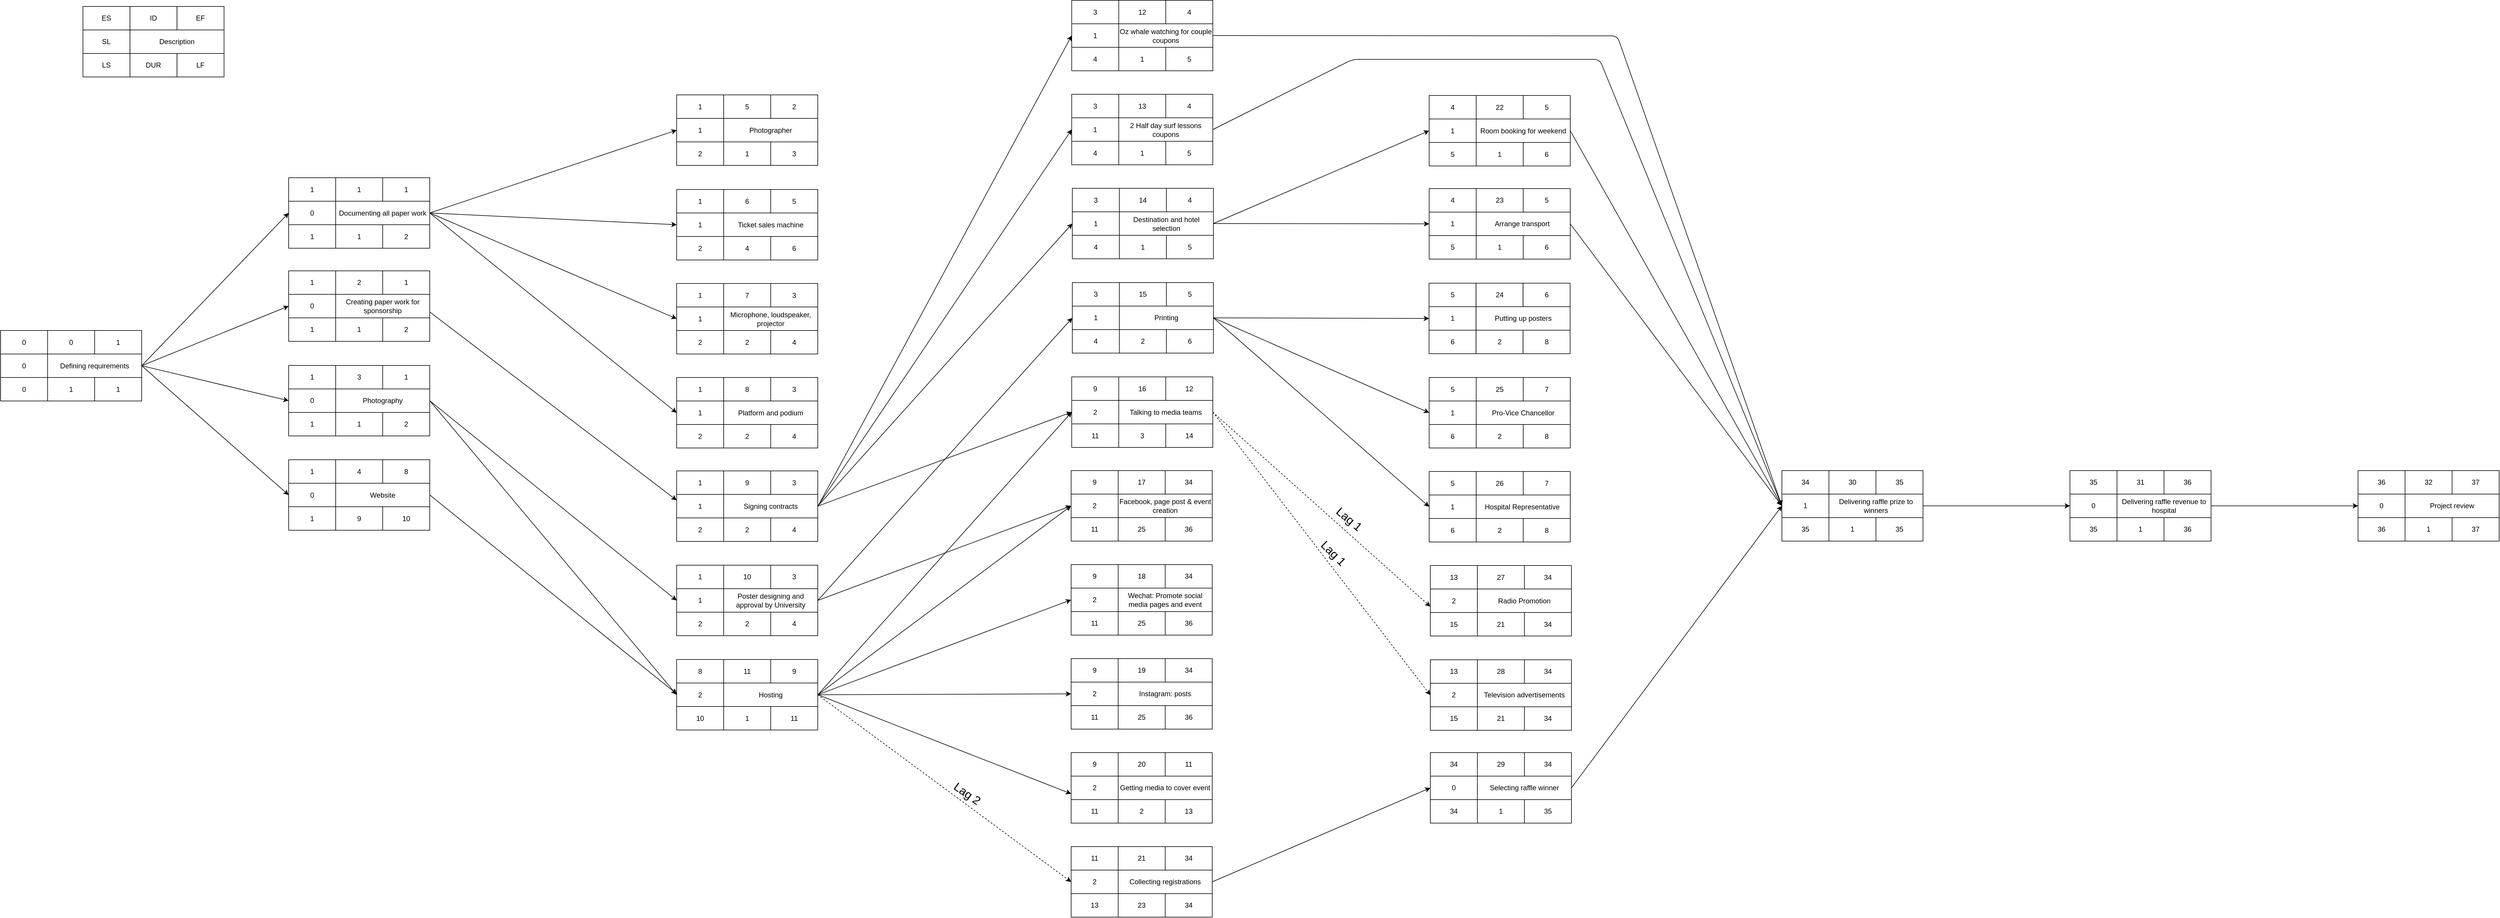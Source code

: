 <mxfile version="10.9.8" type="device"><diagram id="mqHCY33HdIa9-3-HPoFN" name="Page-1"><mxGraphModel dx="3176" dy="1852" grid="1" gridSize="10" guides="1" tooltips="1" connect="1" arrows="1" fold="1" page="1" pageScale="1" pageWidth="1100" pageHeight="850" math="0" shadow="0"><root><mxCell id="0"/><mxCell id="1" parent="0"/><mxCell id="8QOYWgF5K3iKAqY24EWs-1" value="SL" style="rounded=0;whiteSpace=wrap;html=1;" parent="1" vertex="1"><mxGeometry x="-929.9" y="-550" width="80" height="40" as="geometry"/></mxCell><mxCell id="8QOYWgF5K3iKAqY24EWs-9" value="ES" style="rounded=0;whiteSpace=wrap;html=1;" parent="1" vertex="1"><mxGeometry x="-929.9" y="-590" width="80" height="40" as="geometry"/></mxCell><mxCell id="8QOYWgF5K3iKAqY24EWs-10" value="LS" style="rounded=0;whiteSpace=wrap;html=1;" parent="1" vertex="1"><mxGeometry x="-929.9" y="-510" width="80" height="40" as="geometry"/></mxCell><mxCell id="8QOYWgF5K3iKAqY24EWs-11" value="ID" style="rounded=0;whiteSpace=wrap;html=1;" parent="1" vertex="1"><mxGeometry x="-849.9" y="-590" width="80" height="40" as="geometry"/></mxCell><mxCell id="8QOYWgF5K3iKAqY24EWs-12" value="Description" style="rounded=0;whiteSpace=wrap;html=1;" parent="1" vertex="1"><mxGeometry x="-849.9" y="-550" width="160" height="40" as="geometry"/></mxCell><mxCell id="8QOYWgF5K3iKAqY24EWs-13" value="DUR" style="rounded=0;whiteSpace=wrap;html=1;" parent="1" vertex="1"><mxGeometry x="-849.9" y="-510" width="80" height="40" as="geometry"/></mxCell><mxCell id="8QOYWgF5K3iKAqY24EWs-14" value="LF" style="rounded=0;whiteSpace=wrap;html=1;" parent="1" vertex="1"><mxGeometry x="-769.9" y="-510" width="80" height="40" as="geometry"/></mxCell><mxCell id="8QOYWgF5K3iKAqY24EWs-16" value="EF" style="rounded=0;whiteSpace=wrap;html=1;" parent="1" vertex="1"><mxGeometry x="-769.9" y="-590" width="80" height="40" as="geometry"/></mxCell><mxCell id="8QOYWgF5K3iKAqY24EWs-20" value="0" style="rounded=0;whiteSpace=wrap;html=1;" parent="1" vertex="1"><mxGeometry x="-580" y="221.5" width="80" height="40" as="geometry"/></mxCell><mxCell id="8QOYWgF5K3iKAqY24EWs-21" value="1" style="rounded=0;whiteSpace=wrap;html=1;" parent="1" vertex="1"><mxGeometry x="-580" y="181.5" width="80" height="40" as="geometry"/></mxCell><mxCell id="8QOYWgF5K3iKAqY24EWs-22" value="1" style="rounded=0;whiteSpace=wrap;html=1;" parent="1" vertex="1"><mxGeometry x="-580" y="261.5" width="80" height="40" as="geometry"/></mxCell><mxCell id="8QOYWgF5K3iKAqY24EWs-23" value="4" style="rounded=0;whiteSpace=wrap;html=1;" parent="1" vertex="1"><mxGeometry x="-500" y="181.5" width="80" height="40" as="geometry"/></mxCell><mxCell id="8QOYWgF5K3iKAqY24EWs-24" value="Website" style="rounded=0;whiteSpace=wrap;html=1;" parent="1" vertex="1"><mxGeometry x="-500" y="221.5" width="160" height="40" as="geometry"/></mxCell><mxCell id="8QOYWgF5K3iKAqY24EWs-25" value="9" style="rounded=0;whiteSpace=wrap;html=1;" parent="1" vertex="1"><mxGeometry x="-500" y="261.5" width="80" height="40" as="geometry"/></mxCell><mxCell id="8QOYWgF5K3iKAqY24EWs-26" value="10" style="rounded=0;whiteSpace=wrap;html=1;" parent="1" vertex="1"><mxGeometry x="-420" y="261.5" width="80" height="40" as="geometry"/></mxCell><mxCell id="8QOYWgF5K3iKAqY24EWs-27" value="8" style="rounded=0;whiteSpace=wrap;html=1;" parent="1" vertex="1"><mxGeometry x="-420" y="181.5" width="80" height="40" as="geometry"/></mxCell><mxCell id="8QOYWgF5K3iKAqY24EWs-28" value="0" style="rounded=0;whiteSpace=wrap;html=1;" parent="1" vertex="1"><mxGeometry x="-580" y="61" width="80" height="40" as="geometry"/></mxCell><mxCell id="8QOYWgF5K3iKAqY24EWs-29" value="1" style="rounded=0;whiteSpace=wrap;html=1;" parent="1" vertex="1"><mxGeometry x="-580" y="21" width="80" height="40" as="geometry"/></mxCell><mxCell id="8QOYWgF5K3iKAqY24EWs-30" value="1" style="rounded=0;whiteSpace=wrap;html=1;" parent="1" vertex="1"><mxGeometry x="-580" y="101" width="80" height="40" as="geometry"/></mxCell><mxCell id="8QOYWgF5K3iKAqY24EWs-31" value="3" style="rounded=0;whiteSpace=wrap;html=1;" parent="1" vertex="1"><mxGeometry x="-500" y="21" width="80" height="40" as="geometry"/></mxCell><mxCell id="8QOYWgF5K3iKAqY24EWs-32" value="Photography" style="rounded=0;whiteSpace=wrap;html=1;" parent="1" vertex="1"><mxGeometry x="-500" y="61" width="160" height="40" as="geometry"/></mxCell><mxCell id="8QOYWgF5K3iKAqY24EWs-33" value="1" style="rounded=0;whiteSpace=wrap;html=1;" parent="1" vertex="1"><mxGeometry x="-500" y="101" width="80" height="40" as="geometry"/></mxCell><mxCell id="8QOYWgF5K3iKAqY24EWs-34" value="2" style="rounded=0;whiteSpace=wrap;html=1;" parent="1" vertex="1"><mxGeometry x="-420" y="101" width="80" height="40" as="geometry"/></mxCell><mxCell id="8QOYWgF5K3iKAqY24EWs-35" value="1" style="rounded=0;whiteSpace=wrap;html=1;" parent="1" vertex="1"><mxGeometry x="-420" y="21" width="80" height="40" as="geometry"/></mxCell><mxCell id="8QOYWgF5K3iKAqY24EWs-36" value="2" style="rounded=0;whiteSpace=wrap;html=1;" parent="1" vertex="1"><mxGeometry x="80" y="561.5" width="80" height="40" as="geometry"/></mxCell><mxCell id="8QOYWgF5K3iKAqY24EWs-37" value="8" style="rounded=0;whiteSpace=wrap;html=1;" parent="1" vertex="1"><mxGeometry x="80" y="521.5" width="80" height="40" as="geometry"/></mxCell><mxCell id="8QOYWgF5K3iKAqY24EWs-38" value="10" style="rounded=0;whiteSpace=wrap;html=1;" parent="1" vertex="1"><mxGeometry x="80" y="601.5" width="80" height="40" as="geometry"/></mxCell><mxCell id="8QOYWgF5K3iKAqY24EWs-39" value="11" style="rounded=0;whiteSpace=wrap;html=1;" parent="1" vertex="1"><mxGeometry x="160" y="521.5" width="80" height="40" as="geometry"/></mxCell><mxCell id="8QOYWgF5K3iKAqY24EWs-40" value="Hosting" style="rounded=0;whiteSpace=wrap;html=1;" parent="1" vertex="1"><mxGeometry x="160" y="561.5" width="160" height="40" as="geometry"/></mxCell><mxCell id="8QOYWgF5K3iKAqY24EWs-41" value="1" style="rounded=0;whiteSpace=wrap;html=1;" parent="1" vertex="1"><mxGeometry x="160" y="601.5" width="80" height="40" as="geometry"/></mxCell><mxCell id="8QOYWgF5K3iKAqY24EWs-42" value="11" style="rounded=0;whiteSpace=wrap;html=1;" parent="1" vertex="1"><mxGeometry x="240" y="601.5" width="80" height="40" as="geometry"/></mxCell><mxCell id="8QOYWgF5K3iKAqY24EWs-43" value="9" style="rounded=0;whiteSpace=wrap;html=1;" parent="1" vertex="1"><mxGeometry x="240" y="521.5" width="80" height="40" as="geometry"/></mxCell><mxCell id="8QOYWgF5K3iKAqY24EWs-47" value="1" style="rounded=0;whiteSpace=wrap;html=1;" parent="1" vertex="1"><mxGeometry x="80" y="401" width="80" height="40" as="geometry"/></mxCell><mxCell id="8QOYWgF5K3iKAqY24EWs-48" value="1" style="rounded=0;whiteSpace=wrap;html=1;" parent="1" vertex="1"><mxGeometry x="80" y="361" width="80" height="40" as="geometry"/></mxCell><mxCell id="8QOYWgF5K3iKAqY24EWs-49" value="2" style="rounded=0;whiteSpace=wrap;html=1;" parent="1" vertex="1"><mxGeometry x="80" y="441" width="80" height="40" as="geometry"/></mxCell><mxCell id="8QOYWgF5K3iKAqY24EWs-50" value="10" style="rounded=0;whiteSpace=wrap;html=1;" parent="1" vertex="1"><mxGeometry x="160" y="361" width="80" height="40" as="geometry"/></mxCell><mxCell id="8QOYWgF5K3iKAqY24EWs-51" value="Poster designing and approval by University" style="rounded=0;whiteSpace=wrap;html=1;" parent="1" vertex="1"><mxGeometry x="160" y="401" width="160" height="40" as="geometry"/></mxCell><mxCell id="8QOYWgF5K3iKAqY24EWs-52" value="2" style="rounded=0;whiteSpace=wrap;html=1;" parent="1" vertex="1"><mxGeometry x="160" y="441" width="80" height="40" as="geometry"/></mxCell><mxCell id="8QOYWgF5K3iKAqY24EWs-53" value="4" style="rounded=0;whiteSpace=wrap;html=1;" parent="1" vertex="1"><mxGeometry x="240" y="441" width="80" height="40" as="geometry"/></mxCell><mxCell id="8QOYWgF5K3iKAqY24EWs-54" value="3" style="rounded=0;whiteSpace=wrap;html=1;" parent="1" vertex="1"><mxGeometry x="240" y="361" width="80" height="40" as="geometry"/></mxCell><mxCell id="8QOYWgF5K3iKAqY24EWs-57" value="1" style="rounded=0;whiteSpace=wrap;html=1;" parent="1" vertex="1"><mxGeometry x="753" y="-80" width="80" height="40" as="geometry"/></mxCell><mxCell id="8QOYWgF5K3iKAqY24EWs-58" value="3" style="rounded=0;whiteSpace=wrap;html=1;" parent="1" vertex="1"><mxGeometry x="753" y="-120" width="80" height="40" as="geometry"/></mxCell><mxCell id="8QOYWgF5K3iKAqY24EWs-59" value="4" style="rounded=0;whiteSpace=wrap;html=1;" parent="1" vertex="1"><mxGeometry x="753" y="-40" width="80" height="40" as="geometry"/></mxCell><mxCell id="8QOYWgF5K3iKAqY24EWs-60" value="15" style="rounded=0;whiteSpace=wrap;html=1;" parent="1" vertex="1"><mxGeometry x="833" y="-120" width="80" height="40" as="geometry"/></mxCell><mxCell id="8QOYWgF5K3iKAqY24EWs-61" value="Printing" style="rounded=0;whiteSpace=wrap;html=1;" parent="1" vertex="1"><mxGeometry x="833" y="-80" width="160" height="40" as="geometry"/></mxCell><mxCell id="8QOYWgF5K3iKAqY24EWs-62" value="2" style="rounded=0;whiteSpace=wrap;html=1;" parent="1" vertex="1"><mxGeometry x="833" y="-40" width="80" height="40" as="geometry"/></mxCell><mxCell id="8QOYWgF5K3iKAqY24EWs-63" value="6" style="rounded=0;whiteSpace=wrap;html=1;" parent="1" vertex="1"><mxGeometry x="913" y="-40" width="80" height="40" as="geometry"/></mxCell><mxCell id="8QOYWgF5K3iKAqY24EWs-64" value="5" style="rounded=0;whiteSpace=wrap;html=1;" parent="1" vertex="1"><mxGeometry x="913" y="-120" width="80" height="40" as="geometry"/></mxCell><mxCell id="8QOYWgF5K3iKAqY24EWs-69" value="" style="endArrow=classic;html=1;exitX=1;exitY=0.5;exitDx=0;exitDy=0;entryX=0;entryY=0.5;entryDx=0;entryDy=0;" parent="1" source="8QOYWgF5K3iKAqY24EWs-32" target="8QOYWgF5K3iKAqY24EWs-36" edge="1"><mxGeometry width="50" height="50" relative="1" as="geometry"><mxPoint x="-200" y="390" as="sourcePoint"/><mxPoint x="-150" y="340" as="targetPoint"/></mxGeometry></mxCell><mxCell id="8QOYWgF5K3iKAqY24EWs-70" value="1" style="rounded=0;whiteSpace=wrap;html=1;" parent="1" vertex="1"><mxGeometry x="1359.8" y="-79" width="80" height="40" as="geometry"/></mxCell><mxCell id="8QOYWgF5K3iKAqY24EWs-71" value="5" style="rounded=0;whiteSpace=wrap;html=1;" parent="1" vertex="1"><mxGeometry x="1359.8" y="-119" width="80" height="40" as="geometry"/></mxCell><mxCell id="8QOYWgF5K3iKAqY24EWs-72" value="6" style="rounded=0;whiteSpace=wrap;html=1;" parent="1" vertex="1"><mxGeometry x="1359.8" y="-39" width="80" height="40" as="geometry"/></mxCell><mxCell id="8QOYWgF5K3iKAqY24EWs-73" value="24" style="rounded=0;whiteSpace=wrap;html=1;" parent="1" vertex="1"><mxGeometry x="1439.8" y="-119" width="80" height="40" as="geometry"/></mxCell><mxCell id="8QOYWgF5K3iKAqY24EWs-74" value="Putting up posters" style="rounded=0;whiteSpace=wrap;html=1;" parent="1" vertex="1"><mxGeometry x="1439.8" y="-79" width="160" height="40" as="geometry"/></mxCell><mxCell id="8QOYWgF5K3iKAqY24EWs-75" value="2" style="rounded=0;whiteSpace=wrap;html=1;" parent="1" vertex="1"><mxGeometry x="1439.8" y="-39" width="80" height="40" as="geometry"/></mxCell><mxCell id="8QOYWgF5K3iKAqY24EWs-76" value="8" style="rounded=0;whiteSpace=wrap;html=1;" parent="1" vertex="1"><mxGeometry x="1519.8" y="-39" width="80" height="40" as="geometry"/></mxCell><mxCell id="8QOYWgF5K3iKAqY24EWs-77" value="6" style="rounded=0;whiteSpace=wrap;html=1;" parent="1" vertex="1"><mxGeometry x="1519.8" y="-119" width="80" height="40" as="geometry"/></mxCell><mxCell id="8QOYWgF5K3iKAqY24EWs-95" value="2" style="rounded=0;whiteSpace=wrap;html=1;" parent="1" vertex="1"><mxGeometry x="751" y="240" width="80" height="40" as="geometry"/></mxCell><mxCell id="8QOYWgF5K3iKAqY24EWs-96" value="9" style="rounded=0;whiteSpace=wrap;html=1;" parent="1" vertex="1"><mxGeometry x="751" y="200" width="80" height="40" as="geometry"/></mxCell><mxCell id="8QOYWgF5K3iKAqY24EWs-97" value="11" style="rounded=0;whiteSpace=wrap;html=1;" parent="1" vertex="1"><mxGeometry x="751" y="280" width="80" height="40" as="geometry"/></mxCell><mxCell id="8QOYWgF5K3iKAqY24EWs-98" value="17" style="rounded=0;whiteSpace=wrap;html=1;" parent="1" vertex="1"><mxGeometry x="831" y="200" width="80" height="40" as="geometry"/></mxCell><mxCell id="8QOYWgF5K3iKAqY24EWs-99" value="Facebook, page post &amp;amp; event creation" style="rounded=0;whiteSpace=wrap;html=1;" parent="1" vertex="1"><mxGeometry x="831" y="240" width="160" height="40" as="geometry"/></mxCell><mxCell id="8QOYWgF5K3iKAqY24EWs-100" value="25" style="rounded=0;whiteSpace=wrap;html=1;" parent="1" vertex="1"><mxGeometry x="831" y="280" width="80" height="40" as="geometry"/></mxCell><mxCell id="8QOYWgF5K3iKAqY24EWs-101" value="36" style="rounded=0;whiteSpace=wrap;html=1;" parent="1" vertex="1"><mxGeometry x="911" y="280" width="80" height="40" as="geometry"/></mxCell><mxCell id="8QOYWgF5K3iKAqY24EWs-102" value="34" style="rounded=0;whiteSpace=wrap;html=1;" parent="1" vertex="1"><mxGeometry x="911" y="200" width="80" height="40" as="geometry"/></mxCell><mxCell id="8QOYWgF5K3iKAqY24EWs-104" value="2" style="rounded=0;whiteSpace=wrap;html=1;" parent="1" vertex="1"><mxGeometry x="751" y="400" width="80" height="40" as="geometry"/></mxCell><mxCell id="8QOYWgF5K3iKAqY24EWs-105" value="9" style="rounded=0;whiteSpace=wrap;html=1;" parent="1" vertex="1"><mxGeometry x="751" y="360" width="80" height="40" as="geometry"/></mxCell><mxCell id="8QOYWgF5K3iKAqY24EWs-106" value="11" style="rounded=0;whiteSpace=wrap;html=1;" parent="1" vertex="1"><mxGeometry x="751" y="440" width="80" height="40" as="geometry"/></mxCell><mxCell id="8QOYWgF5K3iKAqY24EWs-107" value="18" style="rounded=0;whiteSpace=wrap;html=1;" parent="1" vertex="1"><mxGeometry x="831" y="360" width="80" height="40" as="geometry"/></mxCell><mxCell id="8QOYWgF5K3iKAqY24EWs-108" value="Wechat: Promote social media pages and event" style="rounded=0;whiteSpace=wrap;html=1;" parent="1" vertex="1"><mxGeometry x="831" y="400" width="160" height="40" as="geometry"/></mxCell><mxCell id="8QOYWgF5K3iKAqY24EWs-109" value="25" style="rounded=0;whiteSpace=wrap;html=1;" parent="1" vertex="1"><mxGeometry x="831" y="440" width="80" height="40" as="geometry"/></mxCell><mxCell id="8QOYWgF5K3iKAqY24EWs-110" value="36" style="rounded=0;whiteSpace=wrap;html=1;" parent="1" vertex="1"><mxGeometry x="911" y="440" width="80" height="40" as="geometry"/></mxCell><mxCell id="8QOYWgF5K3iKAqY24EWs-111" value="34" style="rounded=0;whiteSpace=wrap;html=1;" parent="1" vertex="1"><mxGeometry x="911" y="360" width="80" height="40" as="geometry"/></mxCell><mxCell id="8QOYWgF5K3iKAqY24EWs-112" value="2" style="rounded=0;whiteSpace=wrap;html=1;" parent="1" vertex="1"><mxGeometry x="751" y="560" width="80" height="40" as="geometry"/></mxCell><mxCell id="8QOYWgF5K3iKAqY24EWs-113" value="9" style="rounded=0;whiteSpace=wrap;html=1;" parent="1" vertex="1"><mxGeometry x="751" y="520" width="80" height="40" as="geometry"/></mxCell><mxCell id="8QOYWgF5K3iKAqY24EWs-114" value="11" style="rounded=0;whiteSpace=wrap;html=1;" parent="1" vertex="1"><mxGeometry x="751" y="600" width="80" height="40" as="geometry"/></mxCell><mxCell id="8QOYWgF5K3iKAqY24EWs-115" value="19" style="rounded=0;whiteSpace=wrap;html=1;" parent="1" vertex="1"><mxGeometry x="831" y="520" width="80" height="40" as="geometry"/></mxCell><mxCell id="8QOYWgF5K3iKAqY24EWs-116" value="Instagram: posts" style="rounded=0;whiteSpace=wrap;html=1;" parent="1" vertex="1"><mxGeometry x="831" y="560" width="160" height="40" as="geometry"/></mxCell><mxCell id="8QOYWgF5K3iKAqY24EWs-117" value="25" style="rounded=0;whiteSpace=wrap;html=1;" parent="1" vertex="1"><mxGeometry x="831" y="600" width="80" height="40" as="geometry"/></mxCell><mxCell id="8QOYWgF5K3iKAqY24EWs-118" value="36" style="rounded=0;whiteSpace=wrap;html=1;" parent="1" vertex="1"><mxGeometry x="911" y="600" width="80" height="40" as="geometry"/></mxCell><mxCell id="8QOYWgF5K3iKAqY24EWs-119" value="34" style="rounded=0;whiteSpace=wrap;html=1;" parent="1" vertex="1"><mxGeometry x="911" y="520" width="80" height="40" as="geometry"/></mxCell><mxCell id="8QOYWgF5K3iKAqY24EWs-122" value="" style="endArrow=classic;html=1;exitX=1;exitY=0.5;exitDx=0;exitDy=0;entryX=0;entryY=0.5;entryDx=0;entryDy=0;" parent="1" source="8QOYWgF5K3iKAqY24EWs-51" target="8QOYWgF5K3iKAqY24EWs-95" edge="1"><mxGeometry width="50" height="50" relative="1" as="geometry"><mxPoint x="-100" y="710" as="sourcePoint"/><mxPoint x="-50" y="660" as="targetPoint"/></mxGeometry></mxCell><mxCell id="8QOYWgF5K3iKAqY24EWs-123" value="" style="endArrow=classic;html=1;exitX=1;exitY=0.5;exitDx=0;exitDy=0;entryX=0;entryY=0.5;entryDx=0;entryDy=0;" parent="1" source="8QOYWgF5K3iKAqY24EWs-40" target="8QOYWgF5K3iKAqY24EWs-104" edge="1"><mxGeometry width="50" height="50" relative="1" as="geometry"><mxPoint x="-100" y="710" as="sourcePoint"/><mxPoint x="-50" y="660" as="targetPoint"/></mxGeometry></mxCell><mxCell id="8QOYWgF5K3iKAqY24EWs-124" value="" style="endArrow=classic;html=1;exitX=1;exitY=0.5;exitDx=0;exitDy=0;entryX=0;entryY=0.5;entryDx=0;entryDy=0;" parent="1" source="8QOYWgF5K3iKAqY24EWs-40" target="8QOYWgF5K3iKAqY24EWs-112" edge="1"><mxGeometry width="50" height="50" relative="1" as="geometry"><mxPoint x="330" y="270" as="sourcePoint"/><mxPoint x="630" y="590" as="targetPoint"/></mxGeometry></mxCell><mxCell id="8QOYWgF5K3iKAqY24EWs-125" value="2" style="rounded=0;whiteSpace=wrap;html=1;" parent="1" vertex="1"><mxGeometry x="1362" y="401.5" width="80" height="40" as="geometry"/></mxCell><mxCell id="8QOYWgF5K3iKAqY24EWs-126" value="13" style="rounded=0;whiteSpace=wrap;html=1;" parent="1" vertex="1"><mxGeometry x="1362" y="361.5" width="80" height="40" as="geometry"/></mxCell><mxCell id="8QOYWgF5K3iKAqY24EWs-127" value="15" style="rounded=0;whiteSpace=wrap;html=1;" parent="1" vertex="1"><mxGeometry x="1362" y="441.5" width="80" height="40" as="geometry"/></mxCell><mxCell id="8QOYWgF5K3iKAqY24EWs-128" value="27" style="rounded=0;whiteSpace=wrap;html=1;" parent="1" vertex="1"><mxGeometry x="1442" y="361.5" width="80" height="40" as="geometry"/></mxCell><mxCell id="8QOYWgF5K3iKAqY24EWs-129" value="Radio Promotion" style="rounded=0;whiteSpace=wrap;html=1;" parent="1" vertex="1"><mxGeometry x="1442" y="401.5" width="160" height="40" as="geometry"/></mxCell><mxCell id="8QOYWgF5K3iKAqY24EWs-130" value="21" style="rounded=0;whiteSpace=wrap;html=1;" parent="1" vertex="1"><mxGeometry x="1442" y="441.5" width="80" height="40" as="geometry"/></mxCell><mxCell id="8QOYWgF5K3iKAqY24EWs-131" value="34" style="rounded=0;whiteSpace=wrap;html=1;" parent="1" vertex="1"><mxGeometry x="1522" y="441.5" width="80" height="40" as="geometry"/></mxCell><mxCell id="8QOYWgF5K3iKAqY24EWs-132" value="34" style="rounded=0;whiteSpace=wrap;html=1;" parent="1" vertex="1"><mxGeometry x="1522" y="361.5" width="80" height="40" as="geometry"/></mxCell><mxCell id="8QOYWgF5K3iKAqY24EWs-202" value="0" style="rounded=0;whiteSpace=wrap;html=1;" parent="1" vertex="1"><mxGeometry x="-580" y="-258.5" width="80" height="40" as="geometry"/></mxCell><mxCell id="8QOYWgF5K3iKAqY24EWs-203" value="1" style="rounded=0;whiteSpace=wrap;html=1;" parent="1" vertex="1"><mxGeometry x="-580" y="-298.5" width="80" height="40" as="geometry"/></mxCell><mxCell id="8QOYWgF5K3iKAqY24EWs-204" value="1" style="rounded=0;whiteSpace=wrap;html=1;" parent="1" vertex="1"><mxGeometry x="-580" y="-218.5" width="80" height="40" as="geometry"/></mxCell><mxCell id="8QOYWgF5K3iKAqY24EWs-205" value="1" style="rounded=0;whiteSpace=wrap;html=1;" parent="1" vertex="1"><mxGeometry x="-500" y="-298.5" width="80" height="40" as="geometry"/></mxCell><mxCell id="8QOYWgF5K3iKAqY24EWs-206" value="Documenting all paper work" style="rounded=0;whiteSpace=wrap;html=1;" parent="1" vertex="1"><mxGeometry x="-500" y="-258.5" width="160" height="40" as="geometry"/></mxCell><mxCell id="8QOYWgF5K3iKAqY24EWs-207" value="1" style="rounded=0;whiteSpace=wrap;html=1;" parent="1" vertex="1"><mxGeometry x="-500" y="-218.5" width="80" height="40" as="geometry"/></mxCell><mxCell id="8QOYWgF5K3iKAqY24EWs-208" value="2" style="rounded=0;whiteSpace=wrap;html=1;" parent="1" vertex="1"><mxGeometry x="-420" y="-218.5" width="80" height="40" as="geometry"/></mxCell><mxCell id="8QOYWgF5K3iKAqY24EWs-209" value="1" style="rounded=0;whiteSpace=wrap;html=1;" parent="1" vertex="1"><mxGeometry x="-420" y="-298.5" width="80" height="40" as="geometry"/></mxCell><mxCell id="8QOYWgF5K3iKAqY24EWs-210" value="0" style="rounded=0;whiteSpace=wrap;html=1;" parent="1" vertex="1"><mxGeometry x="-580" y="-100" width="80" height="40" as="geometry"/></mxCell><mxCell id="8QOYWgF5K3iKAqY24EWs-211" value="1" style="rounded=0;whiteSpace=wrap;html=1;" parent="1" vertex="1"><mxGeometry x="-580" y="-140" width="80" height="40" as="geometry"/></mxCell><mxCell id="8QOYWgF5K3iKAqY24EWs-212" value="1" style="rounded=0;whiteSpace=wrap;html=1;" parent="1" vertex="1"><mxGeometry x="-580" y="-60" width="80" height="40" as="geometry"/></mxCell><mxCell id="8QOYWgF5K3iKAqY24EWs-213" value="2" style="rounded=0;whiteSpace=wrap;html=1;" parent="1" vertex="1"><mxGeometry x="-500" y="-140" width="80" height="40" as="geometry"/></mxCell><mxCell id="8QOYWgF5K3iKAqY24EWs-214" value="Creating paper work for sponsorship" style="rounded=0;whiteSpace=wrap;html=1;" parent="1" vertex="1"><mxGeometry x="-500" y="-100" width="160" height="40" as="geometry"/></mxCell><mxCell id="8QOYWgF5K3iKAqY24EWs-215" value="1" style="rounded=0;whiteSpace=wrap;html=1;" parent="1" vertex="1"><mxGeometry x="-500" y="-60" width="80" height="40" as="geometry"/></mxCell><mxCell id="8QOYWgF5K3iKAqY24EWs-216" value="2" style="rounded=0;whiteSpace=wrap;html=1;" parent="1" vertex="1"><mxGeometry x="-420" y="-60" width="80" height="40" as="geometry"/></mxCell><mxCell id="8QOYWgF5K3iKAqY24EWs-217" value="1" style="rounded=0;whiteSpace=wrap;html=1;" parent="1" vertex="1"><mxGeometry x="-420" y="-140" width="80" height="40" as="geometry"/></mxCell><mxCell id="8QOYWgF5K3iKAqY24EWs-218" value="1" style="rounded=0;whiteSpace=wrap;html=1;" parent="1" vertex="1"><mxGeometry x="80" y="240.5" width="80" height="40" as="geometry"/></mxCell><mxCell id="8QOYWgF5K3iKAqY24EWs-219" value="1" style="rounded=0;whiteSpace=wrap;html=1;" parent="1" vertex="1"><mxGeometry x="80" y="200.5" width="80" height="40" as="geometry"/></mxCell><mxCell id="8QOYWgF5K3iKAqY24EWs-220" value="2" style="rounded=0;whiteSpace=wrap;html=1;" parent="1" vertex="1"><mxGeometry x="80" y="280.5" width="80" height="40" as="geometry"/></mxCell><mxCell id="8QOYWgF5K3iKAqY24EWs-221" value="9" style="rounded=0;whiteSpace=wrap;html=1;" parent="1" vertex="1"><mxGeometry x="160" y="200.5" width="80" height="40" as="geometry"/></mxCell><mxCell id="8QOYWgF5K3iKAqY24EWs-222" value="Signing contracts" style="rounded=0;whiteSpace=wrap;html=1;" parent="1" vertex="1"><mxGeometry x="160" y="240.5" width="160" height="40" as="geometry"/></mxCell><mxCell id="8QOYWgF5K3iKAqY24EWs-223" value="2" style="rounded=0;whiteSpace=wrap;html=1;" parent="1" vertex="1"><mxGeometry x="160" y="280.5" width="80" height="40" as="geometry"/></mxCell><mxCell id="8QOYWgF5K3iKAqY24EWs-224" value="4" style="rounded=0;whiteSpace=wrap;html=1;" parent="1" vertex="1"><mxGeometry x="240" y="280.5" width="80" height="40" as="geometry"/></mxCell><mxCell id="8QOYWgF5K3iKAqY24EWs-225" value="3" style="rounded=0;whiteSpace=wrap;html=1;" parent="1" vertex="1"><mxGeometry x="240" y="200.5" width="80" height="40" as="geometry"/></mxCell><mxCell id="8QOYWgF5K3iKAqY24EWs-228" value="" style="endArrow=classic;html=1;exitX=1;exitY=0.5;exitDx=0;exitDy=0;entryX=0;entryY=0.5;entryDx=0;entryDy=0;" parent="1" source="8QOYWgF5K3iKAqY24EWs-40" target="8QOYWgF5K3iKAqY24EWs-95" edge="1"><mxGeometry width="50" height="50" relative="1" as="geometry"><mxPoint x="-530" y="990" as="sourcePoint"/><mxPoint x="-480" y="940" as="targetPoint"/></mxGeometry></mxCell><mxCell id="8QOYWgF5K3iKAqY24EWs-246" value="2" style="rounded=0;whiteSpace=wrap;html=1;" parent="1" vertex="1"><mxGeometry x="1362" y="562" width="80" height="40" as="geometry"/></mxCell><mxCell id="8QOYWgF5K3iKAqY24EWs-247" value="13" style="rounded=0;whiteSpace=wrap;html=1;" parent="1" vertex="1"><mxGeometry x="1362" y="522" width="80" height="40" as="geometry"/></mxCell><mxCell id="8QOYWgF5K3iKAqY24EWs-248" value="15" style="rounded=0;whiteSpace=wrap;html=1;" parent="1" vertex="1"><mxGeometry x="1362" y="602" width="80" height="40" as="geometry"/></mxCell><mxCell id="8QOYWgF5K3iKAqY24EWs-249" value="28" style="rounded=0;whiteSpace=wrap;html=1;" parent="1" vertex="1"><mxGeometry x="1442" y="522" width="80" height="40" as="geometry"/></mxCell><mxCell id="8QOYWgF5K3iKAqY24EWs-250" value="Television advertisements" style="rounded=0;whiteSpace=wrap;html=1;" parent="1" vertex="1"><mxGeometry x="1442" y="562" width="160" height="40" as="geometry"/></mxCell><mxCell id="8QOYWgF5K3iKAqY24EWs-251" value="21" style="rounded=0;whiteSpace=wrap;html=1;" parent="1" vertex="1"><mxGeometry x="1442" y="602" width="80" height="40" as="geometry"/></mxCell><mxCell id="8QOYWgF5K3iKAqY24EWs-252" value="34" style="rounded=0;whiteSpace=wrap;html=1;" parent="1" vertex="1"><mxGeometry x="1522" y="602" width="80" height="40" as="geometry"/></mxCell><mxCell id="8QOYWgF5K3iKAqY24EWs-253" value="34" style="rounded=0;whiteSpace=wrap;html=1;" parent="1" vertex="1"><mxGeometry x="1522" y="522" width="80" height="40" as="geometry"/></mxCell><mxCell id="8QOYWgF5K3iKAqY24EWs-255" value="2" style="rounded=0;whiteSpace=wrap;html=1;" parent="1" vertex="1"><mxGeometry x="751" y="720" width="80" height="40" as="geometry"/></mxCell><mxCell id="8QOYWgF5K3iKAqY24EWs-256" value="9" style="rounded=0;whiteSpace=wrap;html=1;" parent="1" vertex="1"><mxGeometry x="751" y="680" width="80" height="40" as="geometry"/></mxCell><mxCell id="8QOYWgF5K3iKAqY24EWs-257" value="11" style="rounded=0;whiteSpace=wrap;html=1;" parent="1" vertex="1"><mxGeometry x="751" y="760" width="80" height="40" as="geometry"/></mxCell><mxCell id="8QOYWgF5K3iKAqY24EWs-258" value="20" style="rounded=0;whiteSpace=wrap;html=1;" parent="1" vertex="1"><mxGeometry x="831" y="680" width="80" height="40" as="geometry"/></mxCell><mxCell id="8QOYWgF5K3iKAqY24EWs-259" value="Getting media to cover event" style="rounded=0;whiteSpace=wrap;html=1;" parent="1" vertex="1"><mxGeometry x="831" y="720" width="160" height="40" as="geometry"/></mxCell><mxCell id="8QOYWgF5K3iKAqY24EWs-260" value="2" style="rounded=0;whiteSpace=wrap;html=1;" parent="1" vertex="1"><mxGeometry x="831" y="760" width="80" height="40" as="geometry"/></mxCell><mxCell id="8QOYWgF5K3iKAqY24EWs-261" value="13" style="rounded=0;whiteSpace=wrap;html=1;" parent="1" vertex="1"><mxGeometry x="911" y="760" width="80" height="40" as="geometry"/></mxCell><mxCell id="8QOYWgF5K3iKAqY24EWs-262" value="11" style="rounded=0;whiteSpace=wrap;html=1;" parent="1" vertex="1"><mxGeometry x="911" y="680" width="80" height="40" as="geometry"/></mxCell><mxCell id="8QOYWgF5K3iKAqY24EWs-263" value="" style="endArrow=classic;html=1;exitX=1;exitY=0.5;exitDx=0;exitDy=0;entryX=0;entryY=0.75;entryDx=0;entryDy=0;" parent="1" source="8QOYWgF5K3iKAqY24EWs-40" target="8QOYWgF5K3iKAqY24EWs-255" edge="1"><mxGeometry width="50" height="50" relative="1" as="geometry"><mxPoint x="-540" y="1190" as="sourcePoint"/><mxPoint x="-490" y="1140" as="targetPoint"/></mxGeometry></mxCell><mxCell id="8QOYWgF5K3iKAqY24EWs-264" value="1" style="rounded=0;whiteSpace=wrap;html=1;" parent="1" vertex="1"><mxGeometry x="80" y="81.5" width="80" height="40" as="geometry"/></mxCell><mxCell id="8QOYWgF5K3iKAqY24EWs-265" value="1" style="rounded=0;whiteSpace=wrap;html=1;" parent="1" vertex="1"><mxGeometry x="80" y="41.5" width="80" height="40" as="geometry"/></mxCell><mxCell id="8QOYWgF5K3iKAqY24EWs-266" value="2" style="rounded=0;whiteSpace=wrap;html=1;" parent="1" vertex="1"><mxGeometry x="80" y="121.5" width="80" height="40" as="geometry"/></mxCell><mxCell id="8QOYWgF5K3iKAqY24EWs-267" value="8" style="rounded=0;whiteSpace=wrap;html=1;" parent="1" vertex="1"><mxGeometry x="160" y="41.5" width="80" height="40" as="geometry"/></mxCell><mxCell id="8QOYWgF5K3iKAqY24EWs-268" value="Platform and podium" style="rounded=0;whiteSpace=wrap;html=1;" parent="1" vertex="1"><mxGeometry x="160" y="81.5" width="160" height="40" as="geometry"/></mxCell><mxCell id="8QOYWgF5K3iKAqY24EWs-269" value="2" style="rounded=0;whiteSpace=wrap;html=1;" parent="1" vertex="1"><mxGeometry x="160" y="121.5" width="80" height="40" as="geometry"/></mxCell><mxCell id="8QOYWgF5K3iKAqY24EWs-270" value="4" style="rounded=0;whiteSpace=wrap;html=1;" parent="1" vertex="1"><mxGeometry x="240" y="121.5" width="80" height="40" as="geometry"/></mxCell><mxCell id="8QOYWgF5K3iKAqY24EWs-271" value="3" style="rounded=0;whiteSpace=wrap;html=1;" parent="1" vertex="1"><mxGeometry x="240" y="41.5" width="80" height="40" as="geometry"/></mxCell><mxCell id="8QOYWgF5K3iKAqY24EWs-281" value="1" style="rounded=0;whiteSpace=wrap;html=1;" parent="1" vertex="1"><mxGeometry x="80" y="-78.5" width="80" height="40" as="geometry"/></mxCell><mxCell id="8QOYWgF5K3iKAqY24EWs-282" value="1" style="rounded=0;whiteSpace=wrap;html=1;" parent="1" vertex="1"><mxGeometry x="80" y="-118.5" width="80" height="40" as="geometry"/></mxCell><mxCell id="8QOYWgF5K3iKAqY24EWs-283" value="2" style="rounded=0;whiteSpace=wrap;html=1;" parent="1" vertex="1"><mxGeometry x="80" y="-38.5" width="80" height="40" as="geometry"/></mxCell><mxCell id="8QOYWgF5K3iKAqY24EWs-284" value="7" style="rounded=0;whiteSpace=wrap;html=1;" parent="1" vertex="1"><mxGeometry x="160" y="-118.5" width="80" height="40" as="geometry"/></mxCell><mxCell id="8QOYWgF5K3iKAqY24EWs-285" value="Microphone, loudspeaker, projector" style="rounded=0;whiteSpace=wrap;html=1;" parent="1" vertex="1"><mxGeometry x="160" y="-78.5" width="160" height="40" as="geometry"/></mxCell><mxCell id="8QOYWgF5K3iKAqY24EWs-286" value="2" style="rounded=0;whiteSpace=wrap;html=1;" parent="1" vertex="1"><mxGeometry x="160" y="-38.5" width="80" height="40" as="geometry"/></mxCell><mxCell id="8QOYWgF5K3iKAqY24EWs-287" value="4" style="rounded=0;whiteSpace=wrap;html=1;" parent="1" vertex="1"><mxGeometry x="240" y="-38.5" width="80" height="40" as="geometry"/></mxCell><mxCell id="8QOYWgF5K3iKAqY24EWs-288" value="3" style="rounded=0;whiteSpace=wrap;html=1;" parent="1" vertex="1"><mxGeometry x="240" y="-118.5" width="80" height="40" as="geometry"/></mxCell><mxCell id="8QOYWgF5K3iKAqY24EWs-289" value="1" style="rounded=0;whiteSpace=wrap;html=1;" parent="1" vertex="1"><mxGeometry x="80" y="-238.5" width="80" height="40" as="geometry"/></mxCell><mxCell id="8QOYWgF5K3iKAqY24EWs-290" value="1" style="rounded=0;whiteSpace=wrap;html=1;" parent="1" vertex="1"><mxGeometry x="80" y="-278.5" width="80" height="40" as="geometry"/></mxCell><mxCell id="8QOYWgF5K3iKAqY24EWs-291" value="2" style="rounded=0;whiteSpace=wrap;html=1;" parent="1" vertex="1"><mxGeometry x="80" y="-198.5" width="80" height="40" as="geometry"/></mxCell><mxCell id="8QOYWgF5K3iKAqY24EWs-292" value="6" style="rounded=0;whiteSpace=wrap;html=1;" parent="1" vertex="1"><mxGeometry x="160" y="-278.5" width="80" height="40" as="geometry"/></mxCell><mxCell id="8QOYWgF5K3iKAqY24EWs-293" value="Ticket sales machine" style="rounded=0;whiteSpace=wrap;html=1;" parent="1" vertex="1"><mxGeometry x="160" y="-238.5" width="160" height="40" as="geometry"/></mxCell><mxCell id="8QOYWgF5K3iKAqY24EWs-294" value="4" style="rounded=0;whiteSpace=wrap;html=1;" parent="1" vertex="1"><mxGeometry x="160" y="-198.5" width="80" height="40" as="geometry"/></mxCell><mxCell id="8QOYWgF5K3iKAqY24EWs-295" value="6" style="rounded=0;whiteSpace=wrap;html=1;" parent="1" vertex="1"><mxGeometry x="240" y="-198.5" width="80" height="40" as="geometry"/></mxCell><mxCell id="8QOYWgF5K3iKAqY24EWs-296" value="5" style="rounded=0;whiteSpace=wrap;html=1;" parent="1" vertex="1"><mxGeometry x="240" y="-278.5" width="80" height="40" as="geometry"/></mxCell><mxCell id="8QOYWgF5K3iKAqY24EWs-297" value="" style="endArrow=classic;html=1;exitX=1;exitY=0.5;exitDx=0;exitDy=0;entryX=0;entryY=0.5;entryDx=0;entryDy=0;" parent="1" source="8QOYWgF5K3iKAqY24EWs-206" target="8QOYWgF5K3iKAqY24EWs-289" edge="1"><mxGeometry width="50" height="50" relative="1" as="geometry"><mxPoint x="-540" y="1190" as="sourcePoint"/><mxPoint x="-490" y="1140" as="targetPoint"/></mxGeometry></mxCell><mxCell id="8QOYWgF5K3iKAqY24EWs-298" value="" style="endArrow=classic;html=1;exitX=1;exitY=0.5;exitDx=0;exitDy=0;entryX=0;entryY=0.5;entryDx=0;entryDy=0;" parent="1" source="8QOYWgF5K3iKAqY24EWs-206" target="8QOYWgF5K3iKAqY24EWs-281" edge="1"><mxGeometry width="50" height="50" relative="1" as="geometry"><mxPoint x="50" y="-210" as="sourcePoint"/><mxPoint x="90" y="-530" as="targetPoint"/></mxGeometry></mxCell><mxCell id="8QOYWgF5K3iKAqY24EWs-300" value="1" style="rounded=0;whiteSpace=wrap;html=1;" parent="1" vertex="1"><mxGeometry x="80" y="-399.5" width="80" height="40" as="geometry"/></mxCell><mxCell id="8QOYWgF5K3iKAqY24EWs-301" value="1" style="rounded=0;whiteSpace=wrap;html=1;" parent="1" vertex="1"><mxGeometry x="80" y="-439.5" width="80" height="40" as="geometry"/></mxCell><mxCell id="8QOYWgF5K3iKAqY24EWs-302" value="2" style="rounded=0;whiteSpace=wrap;html=1;" parent="1" vertex="1"><mxGeometry x="80" y="-359.5" width="80" height="40" as="geometry"/></mxCell><mxCell id="8QOYWgF5K3iKAqY24EWs-303" value="5" style="rounded=0;whiteSpace=wrap;html=1;" parent="1" vertex="1"><mxGeometry x="160" y="-439.5" width="80" height="40" as="geometry"/></mxCell><mxCell id="8QOYWgF5K3iKAqY24EWs-304" value="Photographer" style="rounded=0;whiteSpace=wrap;html=1;" parent="1" vertex="1"><mxGeometry x="160" y="-399.5" width="160" height="40" as="geometry"/></mxCell><mxCell id="8QOYWgF5K3iKAqY24EWs-305" value="1" style="rounded=0;whiteSpace=wrap;html=1;" parent="1" vertex="1"><mxGeometry x="160" y="-359.5" width="80" height="40" as="geometry"/></mxCell><mxCell id="8QOYWgF5K3iKAqY24EWs-306" value="3" style="rounded=0;whiteSpace=wrap;html=1;" parent="1" vertex="1"><mxGeometry x="240" y="-359.5" width="80" height="40" as="geometry"/></mxCell><mxCell id="8QOYWgF5K3iKAqY24EWs-307" value="2" style="rounded=0;whiteSpace=wrap;html=1;" parent="1" vertex="1"><mxGeometry x="240" y="-439.5" width="80" height="40" as="geometry"/></mxCell><mxCell id="8QOYWgF5K3iKAqY24EWs-308" value="" style="endArrow=classic;html=1;exitX=1;exitY=0.5;exitDx=0;exitDy=0;entryX=0;entryY=0.5;entryDx=0;entryDy=0;" parent="1" source="8QOYWgF5K3iKAqY24EWs-206" target="8QOYWgF5K3iKAqY24EWs-300" edge="1"><mxGeometry width="50" height="50" relative="1" as="geometry"><mxPoint x="50" y="-210" as="sourcePoint"/><mxPoint x="90" y="-530" as="targetPoint"/></mxGeometry></mxCell><mxCell id="8QOYWgF5K3iKAqY24EWs-309" value="1" style="rounded=0;whiteSpace=wrap;html=1;" parent="1" vertex="1"><mxGeometry x="753" y="-240.5" width="80" height="40" as="geometry"/></mxCell><mxCell id="8QOYWgF5K3iKAqY24EWs-310" value="3" style="rounded=0;whiteSpace=wrap;html=1;" parent="1" vertex="1"><mxGeometry x="753" y="-280.5" width="80" height="40" as="geometry"/></mxCell><mxCell id="8QOYWgF5K3iKAqY24EWs-311" value="4" style="rounded=0;whiteSpace=wrap;html=1;" parent="1" vertex="1"><mxGeometry x="753" y="-200.5" width="80" height="40" as="geometry"/></mxCell><mxCell id="8QOYWgF5K3iKAqY24EWs-312" value="14" style="rounded=0;whiteSpace=wrap;html=1;" parent="1" vertex="1"><mxGeometry x="833" y="-280.5" width="80" height="40" as="geometry"/></mxCell><mxCell id="8QOYWgF5K3iKAqY24EWs-313" value="Destination and hotel selection" style="rounded=0;whiteSpace=wrap;html=1;" parent="1" vertex="1"><mxGeometry x="833" y="-240.5" width="160" height="40" as="geometry"/></mxCell><mxCell id="8QOYWgF5K3iKAqY24EWs-314" value="1" style="rounded=0;whiteSpace=wrap;html=1;" parent="1" vertex="1"><mxGeometry x="833" y="-200.5" width="80" height="40" as="geometry"/></mxCell><mxCell id="8QOYWgF5K3iKAqY24EWs-315" value="5" style="rounded=0;whiteSpace=wrap;html=1;" parent="1" vertex="1"><mxGeometry x="913" y="-200.5" width="80" height="40" as="geometry"/></mxCell><mxCell id="8QOYWgF5K3iKAqY24EWs-316" value="4" style="rounded=0;whiteSpace=wrap;html=1;" parent="1" vertex="1"><mxGeometry x="913" y="-280.5" width="80" height="40" as="geometry"/></mxCell><mxCell id="8QOYWgF5K3iKAqY24EWs-317" value="1" style="rounded=0;whiteSpace=wrap;html=1;" parent="1" vertex="1"><mxGeometry x="752" y="-400.5" width="80" height="40" as="geometry"/></mxCell><mxCell id="8QOYWgF5K3iKAqY24EWs-318" value="3" style="rounded=0;whiteSpace=wrap;html=1;" parent="1" vertex="1"><mxGeometry x="752" y="-440.5" width="80" height="40" as="geometry"/></mxCell><mxCell id="8QOYWgF5K3iKAqY24EWs-319" value="4" style="rounded=0;whiteSpace=wrap;html=1;" parent="1" vertex="1"><mxGeometry x="752" y="-360.5" width="80" height="40" as="geometry"/></mxCell><mxCell id="8QOYWgF5K3iKAqY24EWs-320" value="13" style="rounded=0;whiteSpace=wrap;html=1;" parent="1" vertex="1"><mxGeometry x="832" y="-440.5" width="80" height="40" as="geometry"/></mxCell><mxCell id="8QOYWgF5K3iKAqY24EWs-321" value="2 Half day surf lessons coupons" style="rounded=0;whiteSpace=wrap;html=1;" parent="1" vertex="1"><mxGeometry x="832" y="-400.5" width="160" height="40" as="geometry"/></mxCell><mxCell id="8QOYWgF5K3iKAqY24EWs-322" value="1" style="rounded=0;whiteSpace=wrap;html=1;" parent="1" vertex="1"><mxGeometry x="832" y="-360.5" width="80" height="40" as="geometry"/></mxCell><mxCell id="8QOYWgF5K3iKAqY24EWs-323" value="5" style="rounded=0;whiteSpace=wrap;html=1;" parent="1" vertex="1"><mxGeometry x="912" y="-360.5" width="80" height="40" as="geometry"/></mxCell><mxCell id="8QOYWgF5K3iKAqY24EWs-324" value="4" style="rounded=0;whiteSpace=wrap;html=1;" parent="1" vertex="1"><mxGeometry x="912" y="-440.5" width="80" height="40" as="geometry"/></mxCell><mxCell id="8QOYWgF5K3iKAqY24EWs-325" value="1" style="rounded=0;whiteSpace=wrap;html=1;" parent="1" vertex="1"><mxGeometry x="752" y="-560.5" width="80" height="40" as="geometry"/></mxCell><mxCell id="8QOYWgF5K3iKAqY24EWs-326" value="3" style="rounded=0;whiteSpace=wrap;html=1;" parent="1" vertex="1"><mxGeometry x="752" y="-600.5" width="80" height="40" as="geometry"/></mxCell><mxCell id="8QOYWgF5K3iKAqY24EWs-327" value="4" style="rounded=0;whiteSpace=wrap;html=1;" parent="1" vertex="1"><mxGeometry x="752" y="-520.5" width="80" height="40" as="geometry"/></mxCell><mxCell id="8QOYWgF5K3iKAqY24EWs-328" value="12" style="rounded=0;whiteSpace=wrap;html=1;" parent="1" vertex="1"><mxGeometry x="832" y="-600.5" width="80" height="40" as="geometry"/></mxCell><mxCell id="8QOYWgF5K3iKAqY24EWs-329" value="Oz whale watching for couple coupons" style="rounded=0;whiteSpace=wrap;html=1;" parent="1" vertex="1"><mxGeometry x="832" y="-560.5" width="160" height="40" as="geometry"/></mxCell><mxCell id="8QOYWgF5K3iKAqY24EWs-330" value="1" style="rounded=0;whiteSpace=wrap;html=1;" parent="1" vertex="1"><mxGeometry x="832" y="-520.5" width="80" height="40" as="geometry"/></mxCell><mxCell id="8QOYWgF5K3iKAqY24EWs-331" value="5" style="rounded=0;whiteSpace=wrap;html=1;" parent="1" vertex="1"><mxGeometry x="912" y="-520.5" width="80" height="40" as="geometry"/></mxCell><mxCell id="8QOYWgF5K3iKAqY24EWs-332" value="4" style="rounded=0;whiteSpace=wrap;html=1;" parent="1" vertex="1"><mxGeometry x="912" y="-600.5" width="80" height="40" as="geometry"/></mxCell><mxCell id="8QOYWgF5K3iKAqY24EWs-333" value="1" style="rounded=0;whiteSpace=wrap;html=1;" parent="1" vertex="1"><mxGeometry x="1360" y="-398.5" width="80" height="40" as="geometry"/></mxCell><mxCell id="8QOYWgF5K3iKAqY24EWs-334" value="4" style="rounded=0;whiteSpace=wrap;html=1;" parent="1" vertex="1"><mxGeometry x="1360" y="-438.5" width="80" height="40" as="geometry"/></mxCell><mxCell id="8QOYWgF5K3iKAqY24EWs-335" value="5" style="rounded=0;whiteSpace=wrap;html=1;" parent="1" vertex="1"><mxGeometry x="1360" y="-358.5" width="80" height="40" as="geometry"/></mxCell><mxCell id="8QOYWgF5K3iKAqY24EWs-336" value="22" style="rounded=0;whiteSpace=wrap;html=1;" parent="1" vertex="1"><mxGeometry x="1440" y="-438.5" width="80" height="40" as="geometry"/></mxCell><mxCell id="8QOYWgF5K3iKAqY24EWs-337" value="Room booking for weekend" style="rounded=0;whiteSpace=wrap;html=1;" parent="1" vertex="1"><mxGeometry x="1440" y="-398.5" width="160" height="40" as="geometry"/></mxCell><mxCell id="8QOYWgF5K3iKAqY24EWs-338" value="1" style="rounded=0;whiteSpace=wrap;html=1;" parent="1" vertex="1"><mxGeometry x="1440" y="-358.5" width="80" height="40" as="geometry"/></mxCell><mxCell id="8QOYWgF5K3iKAqY24EWs-339" value="6" style="rounded=0;whiteSpace=wrap;html=1;" parent="1" vertex="1"><mxGeometry x="1520" y="-358.5" width="80" height="40" as="geometry"/></mxCell><mxCell id="8QOYWgF5K3iKAqY24EWs-340" value="5" style="rounded=0;whiteSpace=wrap;html=1;" parent="1" vertex="1"><mxGeometry x="1520" y="-438.5" width="80" height="40" as="geometry"/></mxCell><mxCell id="8QOYWgF5K3iKAqY24EWs-341" value="1" style="rounded=0;whiteSpace=wrap;html=1;" parent="1" vertex="1"><mxGeometry x="1360" y="-240" width="80" height="40" as="geometry"/></mxCell><mxCell id="8QOYWgF5K3iKAqY24EWs-342" value="4" style="rounded=0;whiteSpace=wrap;html=1;" parent="1" vertex="1"><mxGeometry x="1360" y="-280" width="80" height="40" as="geometry"/></mxCell><mxCell id="8QOYWgF5K3iKAqY24EWs-343" value="5" style="rounded=0;whiteSpace=wrap;html=1;" parent="1" vertex="1"><mxGeometry x="1360" y="-200" width="80" height="40" as="geometry"/></mxCell><mxCell id="8QOYWgF5K3iKAqY24EWs-344" value="23" style="rounded=0;whiteSpace=wrap;html=1;" parent="1" vertex="1"><mxGeometry x="1440" y="-280" width="80" height="40" as="geometry"/></mxCell><mxCell id="8QOYWgF5K3iKAqY24EWs-345" value="Arrange transport&amp;nbsp;" style="rounded=0;whiteSpace=wrap;html=1;" parent="1" vertex="1"><mxGeometry x="1440" y="-240" width="160" height="40" as="geometry"/></mxCell><mxCell id="8QOYWgF5K3iKAqY24EWs-346" value="1" style="rounded=0;whiteSpace=wrap;html=1;" parent="1" vertex="1"><mxGeometry x="1440" y="-200" width="80" height="40" as="geometry"/></mxCell><mxCell id="8QOYWgF5K3iKAqY24EWs-347" value="6" style="rounded=0;whiteSpace=wrap;html=1;" parent="1" vertex="1"><mxGeometry x="1520" y="-200" width="80" height="40" as="geometry"/></mxCell><mxCell id="8QOYWgF5K3iKAqY24EWs-348" value="5" style="rounded=0;whiteSpace=wrap;html=1;" parent="1" vertex="1"><mxGeometry x="1520" y="-280" width="80" height="40" as="geometry"/></mxCell><mxCell id="8QOYWgF5K3iKAqY24EWs-349" value="" style="endArrow=classic;html=1;exitX=1;exitY=0.5;exitDx=0;exitDy=0;entryX=0;entryY=0.5;entryDx=0;entryDy=0;" parent="1" source="8QOYWgF5K3iKAqY24EWs-313" target="8QOYWgF5K3iKAqY24EWs-341" edge="1"><mxGeometry width="50" height="50" relative="1" as="geometry"><mxPoint x="330" y="-51" as="sourcePoint"/><mxPoint x="370" y="110" as="targetPoint"/></mxGeometry></mxCell><mxCell id="8QOYWgF5K3iKAqY24EWs-350" value="" style="endArrow=classic;html=1;exitX=1;exitY=0.5;exitDx=0;exitDy=0;entryX=0;entryY=0.5;entryDx=0;entryDy=0;" parent="1" source="8QOYWgF5K3iKAqY24EWs-313" target="8QOYWgF5K3iKAqY24EWs-333" edge="1"><mxGeometry width="50" height="50" relative="1" as="geometry"><mxPoint x="610" y="-51" as="sourcePoint"/><mxPoint x="1250" y="-360" as="targetPoint"/></mxGeometry></mxCell><mxCell id="8QOYWgF5K3iKAqY24EWs-370" value="" style="endArrow=classic;html=1;exitX=1;exitY=0.5;exitDx=0;exitDy=0;entryX=0;entryY=0.5;entryDx=0;entryDy=0;" parent="1" source="8QOYWgF5K3iKAqY24EWs-222" target="8QOYWgF5K3iKAqY24EWs-317" edge="1"><mxGeometry width="50" height="50" relative="1" as="geometry"><mxPoint x="-500" y="1190" as="sourcePoint"/><mxPoint x="-450" y="1140" as="targetPoint"/></mxGeometry></mxCell><mxCell id="8QOYWgF5K3iKAqY24EWs-371" value="" style="endArrow=classic;html=1;exitX=0.997;exitY=0.541;exitDx=0;exitDy=0;entryX=0;entryY=0.5;entryDx=0;entryDy=0;exitPerimeter=0;" parent="1" source="8QOYWgF5K3iKAqY24EWs-222" target="8QOYWgF5K3iKAqY24EWs-325" edge="1"><mxGeometry width="50" height="50" relative="1" as="geometry"><mxPoint x="330" y="-51" as="sourcePoint"/><mxPoint x="370" y="-370" as="targetPoint"/></mxGeometry></mxCell><mxCell id="8QOYWgF5K3iKAqY24EWs-372" value="1" style="rounded=0;whiteSpace=wrap;html=1;" parent="1" vertex="1"><mxGeometry x="1360" y="81.5" width="80" height="40" as="geometry"/></mxCell><mxCell id="8QOYWgF5K3iKAqY24EWs-373" value="5" style="rounded=0;whiteSpace=wrap;html=1;" parent="1" vertex="1"><mxGeometry x="1360" y="41.5" width="80" height="40" as="geometry"/></mxCell><mxCell id="8QOYWgF5K3iKAqY24EWs-374" value="6" style="rounded=0;whiteSpace=wrap;html=1;" parent="1" vertex="1"><mxGeometry x="1360" y="121.5" width="80" height="40" as="geometry"/></mxCell><mxCell id="8QOYWgF5K3iKAqY24EWs-375" value="25" style="rounded=0;whiteSpace=wrap;html=1;" parent="1" vertex="1"><mxGeometry x="1440" y="41.5" width="80" height="40" as="geometry"/></mxCell><mxCell id="8QOYWgF5K3iKAqY24EWs-376" value="Pro-Vice Chancellor" style="rounded=0;whiteSpace=wrap;html=1;" parent="1" vertex="1"><mxGeometry x="1440" y="81.5" width="160" height="40" as="geometry"/></mxCell><mxCell id="8QOYWgF5K3iKAqY24EWs-377" value="2" style="rounded=0;whiteSpace=wrap;html=1;" parent="1" vertex="1"><mxGeometry x="1440" y="121.5" width="80" height="40" as="geometry"/></mxCell><mxCell id="8QOYWgF5K3iKAqY24EWs-378" value="8" style="rounded=0;whiteSpace=wrap;html=1;" parent="1" vertex="1"><mxGeometry x="1520" y="121.5" width="80" height="40" as="geometry"/></mxCell><mxCell id="8QOYWgF5K3iKAqY24EWs-379" value="7" style="rounded=0;whiteSpace=wrap;html=1;" parent="1" vertex="1"><mxGeometry x="1520" y="41.5" width="80" height="40" as="geometry"/></mxCell><mxCell id="8QOYWgF5K3iKAqY24EWs-380" value="1" style="rounded=0;whiteSpace=wrap;html=1;" parent="1" vertex="1"><mxGeometry x="1360" y="241.5" width="80" height="40" as="geometry"/></mxCell><mxCell id="8QOYWgF5K3iKAqY24EWs-381" value="5" style="rounded=0;whiteSpace=wrap;html=1;" parent="1" vertex="1"><mxGeometry x="1360" y="201.5" width="80" height="40" as="geometry"/></mxCell><mxCell id="8QOYWgF5K3iKAqY24EWs-382" value="6" style="rounded=0;whiteSpace=wrap;html=1;" parent="1" vertex="1"><mxGeometry x="1360" y="281.5" width="80" height="40" as="geometry"/></mxCell><mxCell id="8QOYWgF5K3iKAqY24EWs-383" value="26" style="rounded=0;whiteSpace=wrap;html=1;" parent="1" vertex="1"><mxGeometry x="1440" y="201.5" width="80" height="40" as="geometry"/></mxCell><mxCell id="8QOYWgF5K3iKAqY24EWs-384" value="Hospital Representative&amp;nbsp;" style="rounded=0;whiteSpace=wrap;html=1;" parent="1" vertex="1"><mxGeometry x="1440" y="241.5" width="160" height="40" as="geometry"/></mxCell><mxCell id="8QOYWgF5K3iKAqY24EWs-385" value="2" style="rounded=0;whiteSpace=wrap;html=1;" parent="1" vertex="1"><mxGeometry x="1440" y="281.5" width="80" height="40" as="geometry"/></mxCell><mxCell id="8QOYWgF5K3iKAqY24EWs-386" value="8" style="rounded=0;whiteSpace=wrap;html=1;" parent="1" vertex="1"><mxGeometry x="1520" y="281.5" width="80" height="40" as="geometry"/></mxCell><mxCell id="8QOYWgF5K3iKAqY24EWs-387" value="7" style="rounded=0;whiteSpace=wrap;html=1;" parent="1" vertex="1"><mxGeometry x="1520" y="201.5" width="80" height="40" as="geometry"/></mxCell><mxCell id="8QOYWgF5K3iKAqY24EWs-388" value="" style="endArrow=classic;html=1;exitX=1;exitY=0.5;exitDx=0;exitDy=0;entryX=0;entryY=0.5;entryDx=0;entryDy=0;" parent="1" source="8QOYWgF5K3iKAqY24EWs-61" target="8QOYWgF5K3iKAqY24EWs-372" edge="1"><mxGeometry width="50" height="50" relative="1" as="geometry"><mxPoint x="-310" y="1190" as="sourcePoint"/><mxPoint x="-260" y="1140" as="targetPoint"/></mxGeometry></mxCell><mxCell id="8QOYWgF5K3iKAqY24EWs-389" value="" style="endArrow=classic;html=1;exitX=1;exitY=0.5;exitDx=0;exitDy=0;entryX=0;entryY=0.5;entryDx=0;entryDy=0;" parent="1" source="8QOYWgF5K3iKAqY24EWs-61" target="8QOYWgF5K3iKAqY24EWs-380" edge="1"><mxGeometry width="50" height="50" relative="1" as="geometry"><mxPoint x="610" y="109.333" as="sourcePoint"/><mxPoint x="648.333" y="270.167" as="targetPoint"/></mxGeometry></mxCell><mxCell id="8QOYWgF5K3iKAqY24EWs-390" value="2" style="rounded=0;whiteSpace=wrap;html=1;" parent="1" vertex="1"><mxGeometry x="752" y="80.5" width="80" height="40" as="geometry"/></mxCell><mxCell id="8QOYWgF5K3iKAqY24EWs-391" value="9" style="rounded=0;whiteSpace=wrap;html=1;" parent="1" vertex="1"><mxGeometry x="752" y="40.5" width="80" height="40" as="geometry"/></mxCell><mxCell id="8QOYWgF5K3iKAqY24EWs-392" value="11" style="rounded=0;whiteSpace=wrap;html=1;" parent="1" vertex="1"><mxGeometry x="752" y="120.5" width="80" height="40" as="geometry"/></mxCell><mxCell id="8QOYWgF5K3iKAqY24EWs-393" value="16" style="rounded=0;whiteSpace=wrap;html=1;" parent="1" vertex="1"><mxGeometry x="832" y="40.5" width="80" height="40" as="geometry"/></mxCell><mxCell id="8QOYWgF5K3iKAqY24EWs-394" value="Talking to media teams" style="rounded=0;whiteSpace=wrap;html=1;" parent="1" vertex="1"><mxGeometry x="832" y="80.5" width="160" height="40" as="geometry"/></mxCell><mxCell id="8QOYWgF5K3iKAqY24EWs-395" value="3" style="rounded=0;whiteSpace=wrap;html=1;" parent="1" vertex="1"><mxGeometry x="832" y="120.5" width="80" height="40" as="geometry"/></mxCell><mxCell id="8QOYWgF5K3iKAqY24EWs-396" value="14" style="rounded=0;whiteSpace=wrap;html=1;" parent="1" vertex="1"><mxGeometry x="912" y="120.5" width="80" height="40" as="geometry"/></mxCell><mxCell id="8QOYWgF5K3iKAqY24EWs-397" value="12" style="rounded=0;whiteSpace=wrap;html=1;" parent="1" vertex="1"><mxGeometry x="912" y="40.5" width="80" height="40" as="geometry"/></mxCell><mxCell id="8QOYWgF5K3iKAqY24EWs-398" value="" style="endArrow=classic;html=1;entryX=0;entryY=0.5;entryDx=0;entryDy=0;exitX=1;exitY=0.5;exitDx=0;exitDy=0;" parent="1" target="8QOYWgF5K3iKAqY24EWs-390" edge="1" source="8QOYWgF5K3iKAqY24EWs-222"><mxGeometry width="50" height="50" relative="1" as="geometry"><mxPoint x="430" y="240" as="sourcePoint"/><mxPoint x="-260" y="390" as="targetPoint"/></mxGeometry></mxCell><mxCell id="8QOYWgF5K3iKAqY24EWs-399" value="" style="endArrow=classic;html=1;exitX=1;exitY=0.5;exitDx=0;exitDy=0;entryX=0;entryY=0.5;entryDx=0;entryDy=0;dashed=1;" parent="1" source="8QOYWgF5K3iKAqY24EWs-394" target="8QOYWgF5K3iKAqY24EWs-246" edge="1"><mxGeometry width="50" height="50" relative="1" as="geometry"><mxPoint x="-160" y="460" as="sourcePoint"/><mxPoint x="-110" y="410" as="targetPoint"/></mxGeometry></mxCell><mxCell id="8QOYWgF5K3iKAqY24EWs-401" value="" style="endArrow=classic;html=1;entryX=0;entryY=0.5;entryDx=0;entryDy=0;" parent="1" target="8QOYWgF5K3iKAqY24EWs-390" edge="1"><mxGeometry width="50" height="50" relative="1" as="geometry"><mxPoint x="320" y="581.739" as="sourcePoint"/><mxPoint x="24.0" y="450" as="targetPoint"/></mxGeometry></mxCell><mxCell id="8QOYWgF5K3iKAqY24EWs-402" value="" style="endArrow=classic;html=1;entryX=0;entryY=0.75;entryDx=0;entryDy=0;exitX=1;exitY=0.5;exitDx=0;exitDy=0;dashed=1;" parent="1" source="8QOYWgF5K3iKAqY24EWs-394" target="8QOYWgF5K3iKAqY24EWs-125" edge="1"><mxGeometry width="50" height="50" relative="1" as="geometry"><mxPoint x="190.0" y="470" as="sourcePoint"/><mxPoint x="240.0" y="420" as="targetPoint"/></mxGeometry></mxCell><mxCell id="8QOYWgF5K3iKAqY24EWs-403" value="" style="endArrow=classic;html=1;exitX=1;exitY=0.75;exitDx=0;exitDy=0;entryX=0;entryY=0.25;entryDx=0;entryDy=0;" parent="1" source="8QOYWgF5K3iKAqY24EWs-214" target="8QOYWgF5K3iKAqY24EWs-218" edge="1"><mxGeometry width="50" height="50" relative="1" as="geometry"><mxPoint x="-120" y="480" as="sourcePoint"/><mxPoint x="-70" y="430" as="targetPoint"/></mxGeometry></mxCell><mxCell id="8QOYWgF5K3iKAqY24EWs-404" value="" style="endArrow=classic;html=1;entryX=0;entryY=0.5;entryDx=0;entryDy=0;exitX=1;exitY=0.5;exitDx=0;exitDy=0;" parent="1" target="8QOYWgF5K3iKAqY24EWs-264" edge="1" source="8QOYWgF5K3iKAqY24EWs-206"><mxGeometry width="50" height="50" relative="1" as="geometry"><mxPoint x="-240" y="-250" as="sourcePoint"/><mxPoint x="-90" y="430" as="targetPoint"/></mxGeometry></mxCell><mxCell id="8QOYWgF5K3iKAqY24EWs-405" value="" style="endArrow=classic;html=1;exitX=1;exitY=0.5;exitDx=0;exitDy=0;entryX=0;entryY=0.5;entryDx=0;entryDy=0;" parent="1" source="8QOYWgF5K3iKAqY24EWs-32" target="8QOYWgF5K3iKAqY24EWs-47" edge="1"><mxGeometry width="50" height="50" relative="1" as="geometry"><mxPoint x="-80" y="470" as="sourcePoint"/><mxPoint x="-30" y="420" as="targetPoint"/></mxGeometry></mxCell><mxCell id="8QOYWgF5K3iKAqY24EWs-406" value="" style="endArrow=classic;html=1;exitX=1;exitY=0.5;exitDx=0;exitDy=0;" parent="1" source="8QOYWgF5K3iKAqY24EWs-24" edge="1"><mxGeometry width="50" height="50" relative="1" as="geometry"><mxPoint x="-60" y="500" as="sourcePoint"/><mxPoint x="80" y="580" as="targetPoint"/></mxGeometry></mxCell><mxCell id="8QOYWgF5K3iKAqY24EWs-407" value="" style="endArrow=classic;html=1;exitX=1;exitY=0.5;exitDx=0;exitDy=0;entryX=0;entryY=0.5;entryDx=0;entryDy=0;" parent="1" source="8QOYWgF5K3iKAqY24EWs-51" target="8QOYWgF5K3iKAqY24EWs-57" edge="1"><mxGeometry width="50" height="50" relative="1" as="geometry"><mxPoint x="-110" y="580" as="sourcePoint"/><mxPoint x="-60" y="530" as="targetPoint"/></mxGeometry></mxCell><mxCell id="8QOYWgF5K3iKAqY24EWs-409" value="" style="endArrow=classic;html=1;exitX=1;exitY=0.5;exitDx=0;exitDy=0;entryX=0;entryY=0.5;entryDx=0;entryDy=0;" parent="1" source="8QOYWgF5K3iKAqY24EWs-222" target="8QOYWgF5K3iKAqY24EWs-309" edge="1"><mxGeometry width="50" height="50" relative="1" as="geometry"><mxPoint x="-90" y="530" as="sourcePoint"/><mxPoint x="-40" y="480" as="targetPoint"/></mxGeometry></mxCell><mxCell id="8QOYWgF5K3iKAqY24EWs-410" value="" style="endArrow=classic;html=1;exitX=1;exitY=0.5;exitDx=0;exitDy=0;entryX=0;entryY=0.5;entryDx=0;entryDy=0;" parent="1" source="8QOYWgF5K3iKAqY24EWs-61" target="8QOYWgF5K3iKAqY24EWs-70" edge="1"><mxGeometry width="50" height="50" relative="1" as="geometry"><mxPoint x="950" as="sourcePoint"/><mxPoint x="1000" y="-50" as="targetPoint"/></mxGeometry></mxCell><mxCell id="ngNqFFD2jV3L-QfXgc6u-74" value="2" style="rounded=0;whiteSpace=wrap;html=1;" vertex="1" parent="1"><mxGeometry x="751" y="880" width="80" height="40" as="geometry"/></mxCell><mxCell id="ngNqFFD2jV3L-QfXgc6u-75" value="11" style="rounded=0;whiteSpace=wrap;html=1;" vertex="1" parent="1"><mxGeometry x="751" y="840" width="80" height="40" as="geometry"/></mxCell><mxCell id="ngNqFFD2jV3L-QfXgc6u-76" value="13" style="rounded=0;whiteSpace=wrap;html=1;" vertex="1" parent="1"><mxGeometry x="751" y="920" width="80" height="40" as="geometry"/></mxCell><mxCell id="ngNqFFD2jV3L-QfXgc6u-77" value="21" style="rounded=0;whiteSpace=wrap;html=1;" vertex="1" parent="1"><mxGeometry x="831" y="840" width="80" height="40" as="geometry"/></mxCell><mxCell id="ngNqFFD2jV3L-QfXgc6u-78" value="Collecting registrations" style="rounded=0;whiteSpace=wrap;html=1;" vertex="1" parent="1"><mxGeometry x="831" y="880" width="160" height="40" as="geometry"/></mxCell><mxCell id="ngNqFFD2jV3L-QfXgc6u-79" value="23" style="rounded=0;whiteSpace=wrap;html=1;" vertex="1" parent="1"><mxGeometry x="831" y="920" width="80" height="40" as="geometry"/></mxCell><mxCell id="ngNqFFD2jV3L-QfXgc6u-80" value="34" style="rounded=0;whiteSpace=wrap;html=1;" vertex="1" parent="1"><mxGeometry x="911" y="920" width="80" height="40" as="geometry"/></mxCell><mxCell id="ngNqFFD2jV3L-QfXgc6u-81" value="34" style="rounded=0;whiteSpace=wrap;html=1;" vertex="1" parent="1"><mxGeometry x="911" y="840" width="80" height="40" as="geometry"/></mxCell><mxCell id="ngNqFFD2jV3L-QfXgc6u-82" value="" style="endArrow=classic;html=1;exitX=1;exitY=0.5;exitDx=0;exitDy=0;entryX=0;entryY=0.5;entryDx=0;entryDy=0;dashed=1;" edge="1" parent="1" source="8QOYWgF5K3iKAqY24EWs-40" target="ngNqFFD2jV3L-QfXgc6u-74"><mxGeometry width="50" height="50" relative="1" as="geometry"><mxPoint x="660" y="950" as="sourcePoint"/><mxPoint x="670" y="910" as="targetPoint"/></mxGeometry></mxCell><mxCell id="ngNqFFD2jV3L-QfXgc6u-83" value="0" style="rounded=0;whiteSpace=wrap;html=1;" vertex="1" parent="1"><mxGeometry x="1362" y="720" width="80" height="40" as="geometry"/></mxCell><mxCell id="ngNqFFD2jV3L-QfXgc6u-84" value="34" style="rounded=0;whiteSpace=wrap;html=1;" vertex="1" parent="1"><mxGeometry x="1362" y="680" width="80" height="40" as="geometry"/></mxCell><mxCell id="ngNqFFD2jV3L-QfXgc6u-85" value="34" style="rounded=0;whiteSpace=wrap;html=1;" vertex="1" parent="1"><mxGeometry x="1362" y="760" width="80" height="40" as="geometry"/></mxCell><mxCell id="ngNqFFD2jV3L-QfXgc6u-86" value="29" style="rounded=0;whiteSpace=wrap;html=1;" vertex="1" parent="1"><mxGeometry x="1442" y="680" width="80" height="40" as="geometry"/></mxCell><mxCell id="ngNqFFD2jV3L-QfXgc6u-87" value="Selecting raffle winner" style="rounded=0;whiteSpace=wrap;html=1;" vertex="1" parent="1"><mxGeometry x="1442" y="720" width="160" height="40" as="geometry"/></mxCell><mxCell id="ngNqFFD2jV3L-QfXgc6u-88" value="1" style="rounded=0;whiteSpace=wrap;html=1;" vertex="1" parent="1"><mxGeometry x="1442" y="760" width="80" height="40" as="geometry"/></mxCell><mxCell id="ngNqFFD2jV3L-QfXgc6u-89" value="35" style="rounded=0;whiteSpace=wrap;html=1;" vertex="1" parent="1"><mxGeometry x="1522" y="760" width="80" height="40" as="geometry"/></mxCell><mxCell id="ngNqFFD2jV3L-QfXgc6u-90" value="34" style="rounded=0;whiteSpace=wrap;html=1;" vertex="1" parent="1"><mxGeometry x="1522" y="680" width="80" height="40" as="geometry"/></mxCell><mxCell id="ngNqFFD2jV3L-QfXgc6u-91" value="" style="endArrow=classic;html=1;exitX=1;exitY=0.5;exitDx=0;exitDy=0;entryX=0;entryY=0.5;entryDx=0;entryDy=0;" edge="1" parent="1" source="ngNqFFD2jV3L-QfXgc6u-78" target="ngNqFFD2jV3L-QfXgc6u-83"><mxGeometry width="50" height="50" relative="1" as="geometry"><mxPoint x="1160" y="840" as="sourcePoint"/><mxPoint x="1210" y="790" as="targetPoint"/></mxGeometry></mxCell><mxCell id="ngNqFFD2jV3L-QfXgc6u-92" value="1" style="rounded=0;whiteSpace=wrap;html=1;" vertex="1" parent="1"><mxGeometry x="1960" y="240" width="80" height="40" as="geometry"/></mxCell><mxCell id="ngNqFFD2jV3L-QfXgc6u-93" value="34" style="rounded=0;whiteSpace=wrap;html=1;" vertex="1" parent="1"><mxGeometry x="1960" y="200" width="80" height="40" as="geometry"/></mxCell><mxCell id="ngNqFFD2jV3L-QfXgc6u-94" value="35" style="rounded=0;whiteSpace=wrap;html=1;" vertex="1" parent="1"><mxGeometry x="1960" y="280" width="80" height="40" as="geometry"/></mxCell><mxCell id="ngNqFFD2jV3L-QfXgc6u-95" value="30" style="rounded=0;whiteSpace=wrap;html=1;" vertex="1" parent="1"><mxGeometry x="2040" y="200" width="80" height="40" as="geometry"/></mxCell><mxCell id="ngNqFFD2jV3L-QfXgc6u-96" value="Delivering raffle prize to winners" style="rounded=0;whiteSpace=wrap;html=1;" vertex="1" parent="1"><mxGeometry x="2040" y="240" width="160" height="40" as="geometry"/></mxCell><mxCell id="ngNqFFD2jV3L-QfXgc6u-97" value="1" style="rounded=0;whiteSpace=wrap;html=1;" vertex="1" parent="1"><mxGeometry x="2040" y="280" width="80" height="40" as="geometry"/></mxCell><mxCell id="ngNqFFD2jV3L-QfXgc6u-98" value="35" style="rounded=0;whiteSpace=wrap;html=1;" vertex="1" parent="1"><mxGeometry x="2120" y="280" width="80" height="40" as="geometry"/></mxCell><mxCell id="ngNqFFD2jV3L-QfXgc6u-99" value="35" style="rounded=0;whiteSpace=wrap;html=1;" vertex="1" parent="1"><mxGeometry x="2120" y="200" width="80" height="40" as="geometry"/></mxCell><mxCell id="ngNqFFD2jV3L-QfXgc6u-100" value="" style="endArrow=classic;html=1;exitX=1;exitY=0.5;exitDx=0;exitDy=0;entryX=0;entryY=0.5;entryDx=0;entryDy=0;" edge="1" parent="1" source="8QOYWgF5K3iKAqY24EWs-329" target="ngNqFFD2jV3L-QfXgc6u-92"><mxGeometry width="50" height="50" relative="1" as="geometry"><mxPoint x="1030" y="-380" as="sourcePoint"/><mxPoint x="1880" y="-100" as="targetPoint"/><Array as="points"><mxPoint x="1680" y="-540"/></Array></mxGeometry></mxCell><mxCell id="ngNqFFD2jV3L-QfXgc6u-103" value="" style="endArrow=classic;html=1;exitX=1;exitY=0.5;exitDx=0;exitDy=0;entryX=0;entryY=0.5;entryDx=0;entryDy=0;" edge="1" parent="1" source="8QOYWgF5K3iKAqY24EWs-321" target="ngNqFFD2jV3L-QfXgc6u-92"><mxGeometry width="50" height="50" relative="1" as="geometry"><mxPoint x="1002.714" y="-530.286" as="sourcePoint"/><mxPoint x="1969.857" y="269.714" as="targetPoint"/><Array as="points"><mxPoint x="1230" y="-500"/><mxPoint x="1650" y="-500"/></Array></mxGeometry></mxCell><mxCell id="ngNqFFD2jV3L-QfXgc6u-104" value="" style="endArrow=classic;html=1;exitX=1;exitY=0.5;exitDx=0;exitDy=0;entryX=0;entryY=0.5;entryDx=0;entryDy=0;" edge="1" parent="1" source="8QOYWgF5K3iKAqY24EWs-337" target="ngNqFFD2jV3L-QfXgc6u-92"><mxGeometry width="50" height="50" relative="1" as="geometry"><mxPoint x="1750" y="-20" as="sourcePoint"/><mxPoint x="1800" y="-70" as="targetPoint"/></mxGeometry></mxCell><mxCell id="ngNqFFD2jV3L-QfXgc6u-105" value="" style="endArrow=classic;html=1;exitX=1;exitY=0.5;exitDx=0;exitDy=0;entryX=0;entryY=0.5;entryDx=0;entryDy=0;" edge="1" parent="1" source="8QOYWgF5K3iKAqY24EWs-345" target="ngNqFFD2jV3L-QfXgc6u-92"><mxGeometry width="50" height="50" relative="1" as="geometry"><mxPoint x="1609.857" y="-368.857" as="sourcePoint"/><mxPoint x="1969.857" y="269.714" as="targetPoint"/></mxGeometry></mxCell><mxCell id="ngNqFFD2jV3L-QfXgc6u-107" value="" style="endArrow=classic;html=1;exitX=1;exitY=0.5;exitDx=0;exitDy=0;entryX=0;entryY=0.5;entryDx=0;entryDy=0;" edge="1" parent="1" source="ngNqFFD2jV3L-QfXgc6u-87" target="ngNqFFD2jV3L-QfXgc6u-92"><mxGeometry width="50" height="50" relative="1" as="geometry"><mxPoint x="1810" y="530" as="sourcePoint"/><mxPoint x="1860" y="480" as="targetPoint"/></mxGeometry></mxCell><mxCell id="ngNqFFD2jV3L-QfXgc6u-108" value="0" style="rounded=0;whiteSpace=wrap;html=1;" vertex="1" parent="1"><mxGeometry x="2450" y="240" width="80" height="40" as="geometry"/></mxCell><mxCell id="ngNqFFD2jV3L-QfXgc6u-109" value="35" style="rounded=0;whiteSpace=wrap;html=1;" vertex="1" parent="1"><mxGeometry x="2450" y="200" width="80" height="40" as="geometry"/></mxCell><mxCell id="ngNqFFD2jV3L-QfXgc6u-110" value="35" style="rounded=0;whiteSpace=wrap;html=1;" vertex="1" parent="1"><mxGeometry x="2450" y="280" width="80" height="40" as="geometry"/></mxCell><mxCell id="ngNqFFD2jV3L-QfXgc6u-111" value="31" style="rounded=0;whiteSpace=wrap;html=1;" vertex="1" parent="1"><mxGeometry x="2530" y="200" width="80" height="40" as="geometry"/></mxCell><mxCell id="ngNqFFD2jV3L-QfXgc6u-112" value="Delivering raffle revenue to hospital" style="rounded=0;whiteSpace=wrap;html=1;" vertex="1" parent="1"><mxGeometry x="2530" y="240" width="160" height="40" as="geometry"/></mxCell><mxCell id="ngNqFFD2jV3L-QfXgc6u-113" value="1" style="rounded=0;whiteSpace=wrap;html=1;" vertex="1" parent="1"><mxGeometry x="2530" y="280" width="80" height="40" as="geometry"/></mxCell><mxCell id="ngNqFFD2jV3L-QfXgc6u-114" value="36" style="rounded=0;whiteSpace=wrap;html=1;" vertex="1" parent="1"><mxGeometry x="2610" y="280" width="80" height="40" as="geometry"/></mxCell><mxCell id="ngNqFFD2jV3L-QfXgc6u-115" value="36" style="rounded=0;whiteSpace=wrap;html=1;" vertex="1" parent="1"><mxGeometry x="2610" y="200" width="80" height="40" as="geometry"/></mxCell><mxCell id="ngNqFFD2jV3L-QfXgc6u-116" value="" style="endArrow=classic;html=1;exitX=1;exitY=0.5;exitDx=0;exitDy=0;entryX=0;entryY=0.5;entryDx=0;entryDy=0;" edge="1" parent="1" source="ngNqFFD2jV3L-QfXgc6u-96" target="ngNqFFD2jV3L-QfXgc6u-108"><mxGeometry width="50" height="50" relative="1" as="geometry"><mxPoint x="2360" y="280" as="sourcePoint"/><mxPoint x="2410" y="230" as="targetPoint"/></mxGeometry></mxCell><mxCell id="ngNqFFD2jV3L-QfXgc6u-117" value="0" style="rounded=0;whiteSpace=wrap;html=1;" vertex="1" parent="1"><mxGeometry x="2940" y="240" width="80" height="40" as="geometry"/></mxCell><mxCell id="ngNqFFD2jV3L-QfXgc6u-118" value="36" style="rounded=0;whiteSpace=wrap;html=1;" vertex="1" parent="1"><mxGeometry x="2940" y="200" width="80" height="40" as="geometry"/></mxCell><mxCell id="ngNqFFD2jV3L-QfXgc6u-119" value="36" style="rounded=0;whiteSpace=wrap;html=1;" vertex="1" parent="1"><mxGeometry x="2940" y="280" width="80" height="40" as="geometry"/></mxCell><mxCell id="ngNqFFD2jV3L-QfXgc6u-120" value="32" style="rounded=0;whiteSpace=wrap;html=1;" vertex="1" parent="1"><mxGeometry x="3020" y="200" width="80" height="40" as="geometry"/></mxCell><mxCell id="ngNqFFD2jV3L-QfXgc6u-121" value="Project review" style="rounded=0;whiteSpace=wrap;html=1;" vertex="1" parent="1"><mxGeometry x="3020" y="240" width="160" height="40" as="geometry"/></mxCell><mxCell id="ngNqFFD2jV3L-QfXgc6u-122" value="1" style="rounded=0;whiteSpace=wrap;html=1;" vertex="1" parent="1"><mxGeometry x="3020" y="280" width="80" height="40" as="geometry"/></mxCell><mxCell id="ngNqFFD2jV3L-QfXgc6u-123" value="37" style="rounded=0;whiteSpace=wrap;html=1;" vertex="1" parent="1"><mxGeometry x="3100" y="280" width="80" height="40" as="geometry"/></mxCell><mxCell id="ngNqFFD2jV3L-QfXgc6u-124" value="37" style="rounded=0;whiteSpace=wrap;html=1;" vertex="1" parent="1"><mxGeometry x="3100" y="200" width="80" height="40" as="geometry"/></mxCell><mxCell id="ngNqFFD2jV3L-QfXgc6u-125" value="" style="endArrow=classic;html=1;entryX=0;entryY=0.5;entryDx=0;entryDy=0;exitX=1;exitY=0.5;exitDx=0;exitDy=0;" edge="1" parent="1" target="ngNqFFD2jV3L-QfXgc6u-117" source="ngNqFFD2jV3L-QfXgc6u-112"><mxGeometry width="50" height="50" relative="1" as="geometry"><mxPoint x="2770" y="190" as="sourcePoint"/><mxPoint x="2900" y="230" as="targetPoint"/></mxGeometry></mxCell><mxCell id="ngNqFFD2jV3L-QfXgc6u-126" value="&lt;font style=&quot;font-size: 20px&quot;&gt;Lag 2&lt;/font&gt;" style="text;html=1;strokeColor=none;fillColor=none;align=center;verticalAlign=middle;whiteSpace=wrap;rounded=0;rotation=35;" vertex="1" parent="1"><mxGeometry x="520" y="739" width="110" height="20" as="geometry"/></mxCell><mxCell id="ngNqFFD2jV3L-QfXgc6u-128" value="&lt;font style=&quot;font-size: 20px&quot;&gt;Lag 1&lt;/font&gt;" style="text;html=1;strokeColor=none;fillColor=none;align=center;verticalAlign=middle;whiteSpace=wrap;rounded=0;rotation=40;" vertex="1" parent="1"><mxGeometry x="1170" y="271.5" width="110" height="20" as="geometry"/></mxCell><mxCell id="ngNqFFD2jV3L-QfXgc6u-129" value="&lt;font style=&quot;font-size: 20px&quot;&gt;Lag 1&lt;/font&gt;" style="text;html=1;strokeColor=none;fillColor=none;align=center;verticalAlign=middle;whiteSpace=wrap;rounded=0;rotation=45;" vertex="1" parent="1"><mxGeometry x="1143" y="330" width="110" height="20" as="geometry"/></mxCell><mxCell id="ngNqFFD2jV3L-QfXgc6u-132" value="0" style="rounded=0;whiteSpace=wrap;html=1;" vertex="1" parent="1"><mxGeometry x="-1070" y="1.5" width="80" height="40" as="geometry"/></mxCell><mxCell id="ngNqFFD2jV3L-QfXgc6u-133" value="0" style="rounded=0;whiteSpace=wrap;html=1;" vertex="1" parent="1"><mxGeometry x="-1070" y="-38.5" width="80" height="40" as="geometry"/></mxCell><mxCell id="ngNqFFD2jV3L-QfXgc6u-134" value="0" style="rounded=0;whiteSpace=wrap;html=1;" vertex="1" parent="1"><mxGeometry x="-1070" y="41.5" width="80" height="40" as="geometry"/></mxCell><mxCell id="ngNqFFD2jV3L-QfXgc6u-135" value="0" style="rounded=0;whiteSpace=wrap;html=1;" vertex="1" parent="1"><mxGeometry x="-990" y="-38.5" width="80" height="40" as="geometry"/></mxCell><mxCell id="ngNqFFD2jV3L-QfXgc6u-136" value="Defining requirements" style="rounded=0;whiteSpace=wrap;html=1;" vertex="1" parent="1"><mxGeometry x="-990" y="1.5" width="160" height="40" as="geometry"/></mxCell><mxCell id="ngNqFFD2jV3L-QfXgc6u-137" value="1" style="rounded=0;whiteSpace=wrap;html=1;" vertex="1" parent="1"><mxGeometry x="-990" y="41.5" width="80" height="40" as="geometry"/></mxCell><mxCell id="ngNqFFD2jV3L-QfXgc6u-138" value="1" style="rounded=0;whiteSpace=wrap;html=1;" vertex="1" parent="1"><mxGeometry x="-910" y="41.5" width="80" height="40" as="geometry"/></mxCell><mxCell id="ngNqFFD2jV3L-QfXgc6u-139" value="1" style="rounded=0;whiteSpace=wrap;html=1;" vertex="1" parent="1"><mxGeometry x="-910" y="-38.5" width="80" height="40" as="geometry"/></mxCell><mxCell id="ngNqFFD2jV3L-QfXgc6u-140" value="" style="endArrow=classic;html=1;exitX=1;exitY=0.5;exitDx=0;exitDy=0;entryX=0;entryY=0.5;entryDx=0;entryDy=0;" edge="1" parent="1" source="ngNqFFD2jV3L-QfXgc6u-136" target="8QOYWgF5K3iKAqY24EWs-202"><mxGeometry width="50" height="50" relative="1" as="geometry"><mxPoint x="-720" y="80" as="sourcePoint"/><mxPoint x="-670" y="30" as="targetPoint"/></mxGeometry></mxCell><mxCell id="ngNqFFD2jV3L-QfXgc6u-141" value="" style="endArrow=classic;html=1;exitX=1;exitY=0.5;exitDx=0;exitDy=0;entryX=0;entryY=0.5;entryDx=0;entryDy=0;" edge="1" parent="1" source="ngNqFFD2jV3L-QfXgc6u-136" target="8QOYWgF5K3iKAqY24EWs-210"><mxGeometry width="50" height="50" relative="1" as="geometry"><mxPoint x="-810" y="230" as="sourcePoint"/><mxPoint x="-760" y="180" as="targetPoint"/></mxGeometry></mxCell><mxCell id="ngNqFFD2jV3L-QfXgc6u-142" value="" style="endArrow=classic;html=1;exitX=1;exitY=0.5;exitDx=0;exitDy=0;entryX=0;entryY=0.5;entryDx=0;entryDy=0;" edge="1" parent="1" source="ngNqFFD2jV3L-QfXgc6u-136" target="8QOYWgF5K3iKAqY24EWs-28"><mxGeometry width="50" height="50" relative="1" as="geometry"><mxPoint x="-700" y="160" as="sourcePoint"/><mxPoint x="-650" y="110" as="targetPoint"/></mxGeometry></mxCell><mxCell id="ngNqFFD2jV3L-QfXgc6u-143" value="" style="endArrow=classic;html=1;exitX=1;exitY=0.5;exitDx=0;exitDy=0;entryX=0;entryY=0.5;entryDx=0;entryDy=0;" edge="1" parent="1" source="ngNqFFD2jV3L-QfXgc6u-136" target="8QOYWgF5K3iKAqY24EWs-20"><mxGeometry width="50" height="50" relative="1" as="geometry"><mxPoint x="-720" y="210" as="sourcePoint"/><mxPoint x="-670" y="160" as="targetPoint"/></mxGeometry></mxCell></root></mxGraphModel></diagram></mxfile>